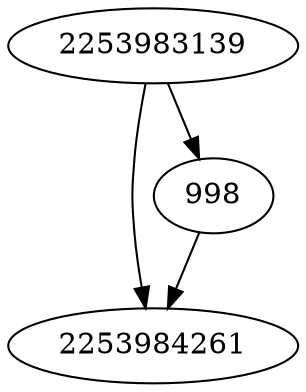 strict digraph  {
2253983139;
2253984261;
998;
2253983139 -> 998;
2253983139 -> 2253984261;
998 -> 2253984261;
}
